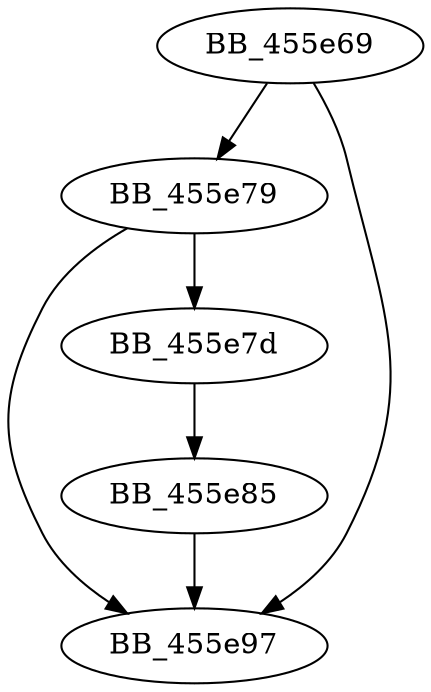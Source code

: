 DiGraph sub_455E69{
BB_455e69->BB_455e79
BB_455e69->BB_455e97
BB_455e79->BB_455e7d
BB_455e79->BB_455e97
BB_455e7d->BB_455e85
BB_455e85->BB_455e97
}
